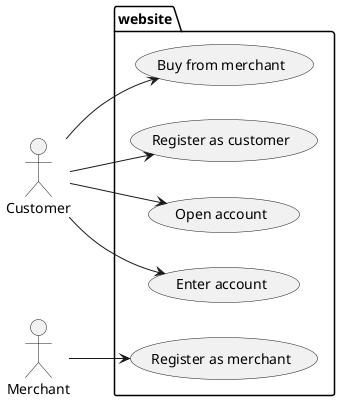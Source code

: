 @startuml
left to right direction 

actor Customer as u
actor Merchant as m

package website {
    usecase "Register as customer" as c1
    usecase "Open account" as c2
    usecase "Enter account" as c3
    usecase "Register as merchant" as m1
    usecase "Buy from merchant" as c4
}

u --> c1
u --> c2
u --> c3
m --> m1
u --> c4
@enduml